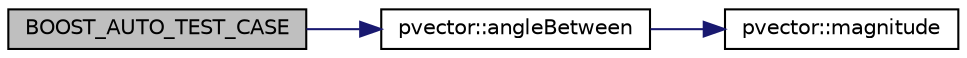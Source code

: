 digraph "BOOST_AUTO_TEST_CASE"
{
 // LATEX_PDF_SIZE
  edge [fontname="Helvetica",fontsize="10",labelfontname="Helvetica",labelfontsize="10"];
  node [fontname="Helvetica",fontsize="10",shape=record];
  rankdir="LR";
  Node1 [label="BOOST_AUTO_TEST_CASE",height=0.2,width=0.4,color="black", fillcolor="grey75", style="filled", fontcolor="black",tooltip=" "];
  Node1 -> Node2 [color="midnightblue",fontsize="10",style="solid",fontname="Helvetica"];
  Node2 [label="pvector::angleBetween",height=0.2,width=0.4,color="black", fillcolor="white", style="filled",URL="$classpvector.html#a7d84076256e33ecaa708b5eb0ff0c3bd",tooltip=" "];
  Node2 -> Node3 [color="midnightblue",fontsize="10",style="solid",fontname="Helvetica"];
  Node3 [label="pvector::magnitude",height=0.2,width=0.4,color="black", fillcolor="white", style="filled",URL="$classpvector.html#a5f37b25b5951e2f73111b19d12f7b1b6",tooltip=" "];
}
